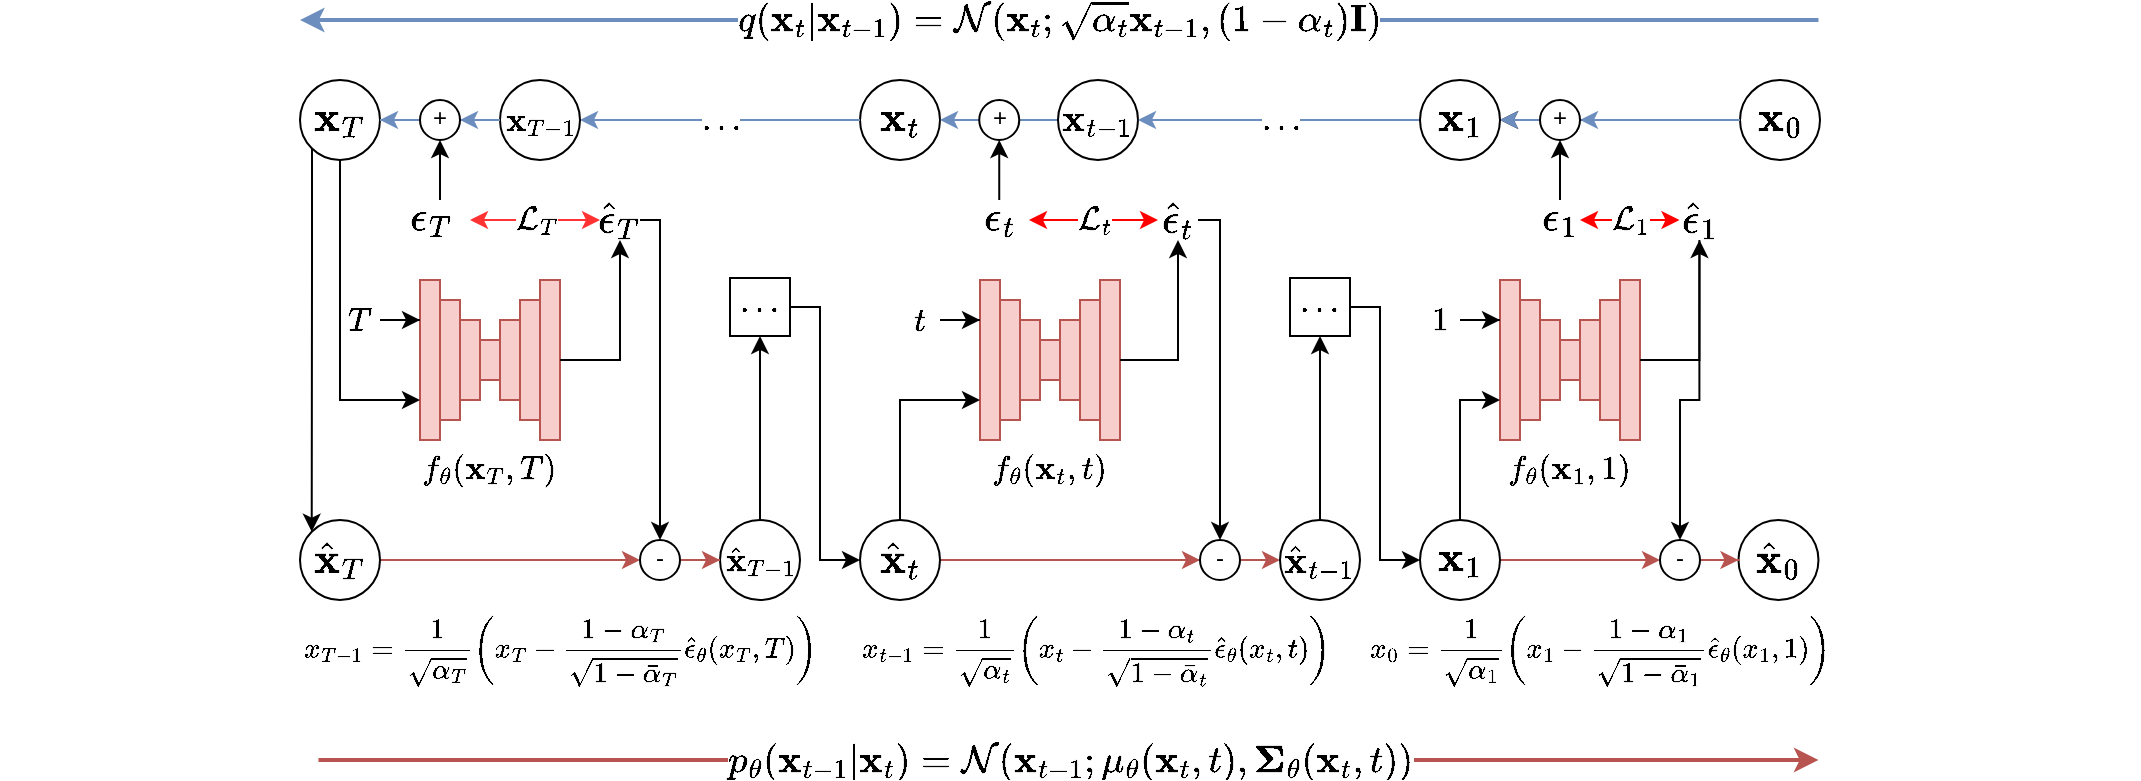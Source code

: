 <mxfile version="24.7.17">
  <diagram name="Page-1" id="1WE568LWMVHtuKM3JDja">
    <mxGraphModel dx="-642" dy="705" grid="1" gridSize="10" guides="1" tooltips="1" connect="1" arrows="1" fold="1" page="1" pageScale="1" pageWidth="827" pageHeight="1169" background="none" math="1" shadow="0">
      <root>
        <mxCell id="0" />
        <mxCell id="1" parent="0" />
        <mxCell id="pY1jZxHgJ3CI3KXNFTr0-70" value="" style="group" parent="1" vertex="1" connectable="0">
          <mxGeometry x="2020" y="180" width="70" height="80" as="geometry" />
        </mxCell>
        <mxCell id="pY1jZxHgJ3CI3KXNFTr0-71" value="" style="rounded=0;whiteSpace=wrap;html=1;fillColor=#f8cecc;strokeColor=#b85450;" parent="pY1jZxHgJ3CI3KXNFTr0-70" vertex="1">
          <mxGeometry width="10" height="80" as="geometry" />
        </mxCell>
        <mxCell id="pY1jZxHgJ3CI3KXNFTr0-72" value="" style="rounded=0;whiteSpace=wrap;html=1;fillColor=#f8cecc;strokeColor=#b85450;" parent="pY1jZxHgJ3CI3KXNFTr0-70" vertex="1">
          <mxGeometry x="10" y="10" width="10" height="60" as="geometry" />
        </mxCell>
        <mxCell id="pY1jZxHgJ3CI3KXNFTr0-73" value="" style="rounded=0;whiteSpace=wrap;html=1;fillColor=#f8cecc;strokeColor=#b85450;" parent="pY1jZxHgJ3CI3KXNFTr0-70" vertex="1">
          <mxGeometry x="20" y="20" width="10" height="40" as="geometry" />
        </mxCell>
        <mxCell id="pY1jZxHgJ3CI3KXNFTr0-74" value="" style="rounded=0;whiteSpace=wrap;html=1;fillColor=#f8cecc;strokeColor=#b85450;" parent="pY1jZxHgJ3CI3KXNFTr0-70" vertex="1">
          <mxGeometry x="30" y="30" width="10" height="20" as="geometry" />
        </mxCell>
        <mxCell id="pY1jZxHgJ3CI3KXNFTr0-75" value="" style="rounded=0;whiteSpace=wrap;html=1;fillColor=#f8cecc;strokeColor=#b85450;" parent="pY1jZxHgJ3CI3KXNFTr0-70" vertex="1">
          <mxGeometry x="40" y="20" width="10" height="40" as="geometry" />
        </mxCell>
        <mxCell id="pY1jZxHgJ3CI3KXNFTr0-76" value="" style="rounded=0;whiteSpace=wrap;html=1;fillColor=#f8cecc;strokeColor=#b85450;" parent="pY1jZxHgJ3CI3KXNFTr0-70" vertex="1">
          <mxGeometry x="50" y="10" width="10" height="60" as="geometry" />
        </mxCell>
        <mxCell id="pY1jZxHgJ3CI3KXNFTr0-77" value="" style="rounded=0;whiteSpace=wrap;html=1;fillColor=#f8cecc;strokeColor=#b85450;" parent="pY1jZxHgJ3CI3KXNFTr0-70" vertex="1">
          <mxGeometry x="60" width="10" height="80" as="geometry" />
        </mxCell>
        <mxCell id="pY1jZxHgJ3CI3KXNFTr0-83" value="" style="group" parent="1" vertex="1" connectable="0">
          <mxGeometry x="2280" y="180" width="70" height="80" as="geometry" />
        </mxCell>
        <mxCell id="pY1jZxHgJ3CI3KXNFTr0-84" value="" style="rounded=0;whiteSpace=wrap;html=1;fillColor=#f8cecc;strokeColor=#b85450;" parent="pY1jZxHgJ3CI3KXNFTr0-83" vertex="1">
          <mxGeometry width="10" height="80" as="geometry" />
        </mxCell>
        <mxCell id="pY1jZxHgJ3CI3KXNFTr0-85" value="" style="rounded=0;whiteSpace=wrap;html=1;fillColor=#f8cecc;strokeColor=#b85450;" parent="pY1jZxHgJ3CI3KXNFTr0-83" vertex="1">
          <mxGeometry x="10" y="10" width="10" height="60" as="geometry" />
        </mxCell>
        <mxCell id="pY1jZxHgJ3CI3KXNFTr0-86" value="" style="rounded=0;whiteSpace=wrap;html=1;fillColor=#f8cecc;strokeColor=#b85450;" parent="pY1jZxHgJ3CI3KXNFTr0-83" vertex="1">
          <mxGeometry x="20" y="20" width="10" height="40" as="geometry" />
        </mxCell>
        <mxCell id="pY1jZxHgJ3CI3KXNFTr0-87" value="" style="rounded=0;whiteSpace=wrap;html=1;fillColor=#f8cecc;strokeColor=#b85450;" parent="pY1jZxHgJ3CI3KXNFTr0-83" vertex="1">
          <mxGeometry x="30" y="30" width="10" height="20" as="geometry" />
        </mxCell>
        <mxCell id="pY1jZxHgJ3CI3KXNFTr0-88" value="" style="rounded=0;whiteSpace=wrap;html=1;fillColor=#f8cecc;strokeColor=#b85450;" parent="pY1jZxHgJ3CI3KXNFTr0-83" vertex="1">
          <mxGeometry x="40" y="20" width="10" height="40" as="geometry" />
        </mxCell>
        <mxCell id="pY1jZxHgJ3CI3KXNFTr0-89" value="" style="rounded=0;whiteSpace=wrap;html=1;fillColor=#f8cecc;strokeColor=#b85450;" parent="pY1jZxHgJ3CI3KXNFTr0-83" vertex="1">
          <mxGeometry x="50" y="10" width="10" height="60" as="geometry" />
        </mxCell>
        <mxCell id="pY1jZxHgJ3CI3KXNFTr0-90" value="" style="rounded=0;whiteSpace=wrap;html=1;fillColor=#f8cecc;strokeColor=#b85450;" parent="pY1jZxHgJ3CI3KXNFTr0-83" vertex="1">
          <mxGeometry x="60" width="10" height="80" as="geometry" />
        </mxCell>
        <mxCell id="pY1jZxHgJ3CI3KXNFTr0-92" value="&#xa;" style="group" parent="1" vertex="1" connectable="0">
          <mxGeometry x="1740" y="180" width="70" height="80" as="geometry" />
        </mxCell>
        <mxCell id="pY1jZxHgJ3CI3KXNFTr0-93" value="" style="rounded=0;whiteSpace=wrap;html=1;fillColor=#f8cecc;strokeColor=#b85450;" parent="pY1jZxHgJ3CI3KXNFTr0-92" vertex="1">
          <mxGeometry width="10" height="80" as="geometry" />
        </mxCell>
        <mxCell id="pY1jZxHgJ3CI3KXNFTr0-94" value="" style="rounded=0;whiteSpace=wrap;html=1;fillColor=#f8cecc;strokeColor=#b85450;" parent="pY1jZxHgJ3CI3KXNFTr0-92" vertex="1">
          <mxGeometry x="10" y="10" width="10" height="60" as="geometry" />
        </mxCell>
        <mxCell id="pY1jZxHgJ3CI3KXNFTr0-95" value="" style="rounded=0;whiteSpace=wrap;html=1;fillColor=#f8cecc;strokeColor=#b85450;" parent="pY1jZxHgJ3CI3KXNFTr0-92" vertex="1">
          <mxGeometry x="20" y="20" width="10" height="40" as="geometry" />
        </mxCell>
        <mxCell id="pY1jZxHgJ3CI3KXNFTr0-96" value="" style="rounded=0;whiteSpace=wrap;html=1;fillColor=#f8cecc;strokeColor=#b85450;" parent="pY1jZxHgJ3CI3KXNFTr0-92" vertex="1">
          <mxGeometry x="30" y="30" width="10" height="20" as="geometry" />
        </mxCell>
        <mxCell id="pY1jZxHgJ3CI3KXNFTr0-97" value="" style="rounded=0;whiteSpace=wrap;html=1;fillColor=#f8cecc;strokeColor=#b85450;" parent="pY1jZxHgJ3CI3KXNFTr0-92" vertex="1">
          <mxGeometry x="40" y="20" width="10" height="40" as="geometry" />
        </mxCell>
        <mxCell id="pY1jZxHgJ3CI3KXNFTr0-98" value="" style="rounded=0;whiteSpace=wrap;html=1;fillColor=#f8cecc;strokeColor=#b85450;" parent="pY1jZxHgJ3CI3KXNFTr0-92" vertex="1">
          <mxGeometry x="50" y="10" width="10" height="60" as="geometry" />
        </mxCell>
        <mxCell id="pY1jZxHgJ3CI3KXNFTr0-99" value="" style="rounded=0;whiteSpace=wrap;html=1;fillColor=#f8cecc;strokeColor=#b85450;" parent="pY1jZxHgJ3CI3KXNFTr0-92" vertex="1">
          <mxGeometry x="60" width="10" height="80" as="geometry" />
        </mxCell>
        <mxCell id="pY1jZxHgJ3CI3KXNFTr0-108" value="&lt;span style=&quot;font-size: 14px;&quot;&gt;$$\mathcal{L}_{T}$$&lt;/span&gt;" style="edgeStyle=orthogonalEdgeStyle;rounded=0;orthogonalLoop=1;jettySize=auto;html=1;startArrow=classic;startFill=1;strokeColor=#FF3333;entryX=1;entryY=0.5;entryDx=0;entryDy=0;" parent="1" source="pY1jZxHgJ3CI3KXNFTr0-109" target="tjQHPkJ3rP1CHwiMBpwy-89" edge="1">
          <mxGeometry relative="1" as="geometry">
            <mxPoint x="1820" y="150" as="targetPoint" />
            <Array as="points" />
          </mxGeometry>
        </mxCell>
        <mxCell id="tjQHPkJ3rP1CHwiMBpwy-108" style="edgeStyle=orthogonalEdgeStyle;rounded=0;orthogonalLoop=1;jettySize=auto;html=1;entryX=0.5;entryY=0;entryDx=0;entryDy=0;" parent="1" source="pY1jZxHgJ3CI3KXNFTr0-109" target="tjQHPkJ3rP1CHwiMBpwy-109" edge="1">
          <mxGeometry relative="1" as="geometry">
            <mxPoint x="1920" y="320" as="targetPoint" />
            <Array as="points">
              <mxPoint x="1860" y="150" />
              <mxPoint x="1860" y="310" />
            </Array>
          </mxGeometry>
        </mxCell>
        <mxCell id="pY1jZxHgJ3CI3KXNFTr0-109" value="$$\hat{\epsilon}_{T}$$" style="text;html=1;align=center;verticalAlign=middle;whiteSpace=wrap;rounded=0;fontSize=18;" parent="1" vertex="1">
          <mxGeometry x="1830" y="140" width="20" height="20" as="geometry" />
        </mxCell>
        <mxCell id="pY1jZxHgJ3CI3KXNFTr0-112" value="&lt;span style=&quot;font-size: 14px;&quot;&gt;$$\mathcal{L}_t$$&lt;/span&gt;" style="edgeStyle=orthogonalEdgeStyle;rounded=0;orthogonalLoop=1;jettySize=auto;html=1;strokeColor=#FF0000;startArrow=classic;startFill=1;entryX=1;entryY=0.5;entryDx=0;entryDy=0;" parent="1" source="pY1jZxHgJ3CI3KXNFTr0-113" target="tjQHPkJ3rP1CHwiMBpwy-99" edge="1">
          <mxGeometry relative="1" as="geometry">
            <mxPoint x="2049.75" y="150" as="targetPoint" />
            <Array as="points" />
          </mxGeometry>
        </mxCell>
        <mxCell id="tjQHPkJ3rP1CHwiMBpwy-121" style="edgeStyle=orthogonalEdgeStyle;rounded=0;orthogonalLoop=1;jettySize=auto;html=1;entryX=0.5;entryY=0;entryDx=0;entryDy=0;" parent="1" source="pY1jZxHgJ3CI3KXNFTr0-113" target="tjQHPkJ3rP1CHwiMBpwy-119" edge="1">
          <mxGeometry relative="1" as="geometry">
            <Array as="points">
              <mxPoint x="2140" y="150" />
            </Array>
          </mxGeometry>
        </mxCell>
        <mxCell id="pY1jZxHgJ3CI3KXNFTr0-113" value="$$\hat{\epsilon}_{t}$$" style="text;html=1;align=center;verticalAlign=middle;whiteSpace=wrap;rounded=0;fontSize=18;" parent="1" vertex="1">
          <mxGeometry x="2109" y="140" width="20" height="20" as="geometry" />
        </mxCell>
        <mxCell id="tjQHPkJ3rP1CHwiMBpwy-126" value="&lt;span style=&quot;font-size: 14px;&quot;&gt;$$\mathcal{L}_{1}$$&lt;/span&gt;" style="edgeStyle=orthogonalEdgeStyle;rounded=0;orthogonalLoop=1;jettySize=auto;html=1;entryX=1;entryY=0.5;entryDx=0;entryDy=0;strokeColor=#FF0000;startArrow=classic;startFill=1;" parent="1" source="pY1jZxHgJ3CI3KXNFTr0-115" target="tjQHPkJ3rP1CHwiMBpwy-87" edge="1">
          <mxGeometry relative="1" as="geometry">
            <mxPoint x="2300" y="150" as="targetPoint" />
          </mxGeometry>
        </mxCell>
        <mxCell id="gGAgZqjvhxtVbVruu96U-13" style="edgeStyle=orthogonalEdgeStyle;rounded=0;orthogonalLoop=1;jettySize=auto;html=1;entryX=0.5;entryY=0;entryDx=0;entryDy=0;" parent="1" source="pY1jZxHgJ3CI3KXNFTr0-115" target="gGAgZqjvhxtVbVruu96U-14" edge="1">
          <mxGeometry relative="1" as="geometry">
            <mxPoint x="2379.74" y="320" as="targetPoint" />
            <Array as="points">
              <mxPoint x="2380" y="240" />
              <mxPoint x="2370" y="240" />
            </Array>
          </mxGeometry>
        </mxCell>
        <mxCell id="pY1jZxHgJ3CI3KXNFTr0-115" value="$$\hat{\epsilon}_{1}$$" style="text;html=1;align=center;verticalAlign=middle;whiteSpace=wrap;rounded=0;fontSize=18;" parent="1" vertex="1">
          <mxGeometry x="2369.74" y="140" width="20" height="20" as="geometry" />
        </mxCell>
        <mxCell id="pY1jZxHgJ3CI3KXNFTr0-118" value="&lt;font style=&quot;font-size: 16px;&quot;&gt;$$q(\mathbf{x}_t \vert \mathbf{x}_{t-1}) = \mathcal{N}(\mathbf{x}_t; \sqrt{\alpha_t} \mathbf{x}_{t-1}, (1 - \alpha_t) \mathbf{I})$$&lt;/font&gt;" style="endArrow=none;html=1;rounded=0;strokeWidth=2;spacingTop=2;spacingLeft=2;spacingBottom=2;spacingRight=2;labelBackgroundColor=default;labelBorderColor=none;startArrow=classic;startFill=1;endFill=0;fillColor=#dae8fc;strokeColor=#6c8ebf;" parent="1" edge="1">
          <mxGeometry x="-0.001" width="50" height="50" relative="1" as="geometry">
            <mxPoint x="1680" y="50" as="sourcePoint" />
            <mxPoint x="2439.24" y="50" as="targetPoint" />
            <mxPoint as="offset" />
          </mxGeometry>
        </mxCell>
        <mxCell id="pY1jZxHgJ3CI3KXNFTr0-119" value="&lt;font style=&quot;font-size: 16px;&quot;&gt;$$p_\theta(\mathbf{x}_{t-1} \vert \mathbf{x}_t) = \mathcal{N}(\mathbf{x}_{t-1}; \mu_\theta(\mathbf{x}_t, t), \boldsymbol{\Sigma}_\theta(\mathbf{x}_t, t))$$&lt;/font&gt;" style="endArrow=classic;html=1;rounded=0;strokeWidth=2;spacingTop=0;spacingLeft=2;spacingBottom=0;spacingRight=2;startArrow=none;startFill=0;endFill=1;labelBackgroundColor=default;labelBorderColor=none;fillColor=#f8cecc;strokeColor=#b85450;" parent="1" edge="1">
          <mxGeometry x="0.002" width="50" height="50" relative="1" as="geometry">
            <mxPoint x="1689.24" y="420" as="sourcePoint" />
            <mxPoint x="2439.24" y="420" as="targetPoint" />
            <mxPoint as="offset" />
          </mxGeometry>
        </mxCell>
        <mxCell id="pY1jZxHgJ3CI3KXNFTr0-150" value="$$\hat{\mathbf{x}}_{0}$$" style="ellipse;whiteSpace=wrap;html=1;aspect=fixed;fontSize=18;fillColor=default;" parent="1" vertex="1">
          <mxGeometry x="2399.24" y="300" width="40" height="40" as="geometry" />
        </mxCell>
        <mxCell id="pY1jZxHgJ3CI3KXNFTr0-276" value="$$f_{\theta}(\mathbf{x}_T, T)$$" style="text;html=1;align=center;verticalAlign=middle;whiteSpace=wrap;rounded=0;fontSize=14;" parent="1" vertex="1">
          <mxGeometry x="1740" y="260" width="70" height="30" as="geometry" />
        </mxCell>
        <mxCell id="pY1jZxHgJ3CI3KXNFTr0-277" value="$$f_{\theta}(\mathbf{x}_{t}, t)$$" style="text;html=1;align=center;verticalAlign=middle;whiteSpace=wrap;rounded=0;fontSize=14;" parent="1" vertex="1">
          <mxGeometry x="2020" y="260" width="70" height="30" as="geometry" />
        </mxCell>
        <mxCell id="pY1jZxHgJ3CI3KXNFTr0-278" value="$$f_{\theta} (\mathbf{x}_{1}, 1)$$" style="text;html=1;align=center;verticalAlign=middle;whiteSpace=wrap;rounded=0;fontSize=14;" parent="1" vertex="1">
          <mxGeometry x="2285" y="260" width="60" height="30" as="geometry" />
        </mxCell>
        <mxCell id="pY1jZxHgJ3CI3KXNFTr0-280" style="edgeStyle=orthogonalEdgeStyle;rounded=0;orthogonalLoop=1;jettySize=auto;html=1;entryX=0;entryY=0.25;entryDx=0;entryDy=0;" parent="1" source="pY1jZxHgJ3CI3KXNFTr0-279" target="pY1jZxHgJ3CI3KXNFTr0-93" edge="1">
          <mxGeometry relative="1" as="geometry" />
        </mxCell>
        <mxCell id="pY1jZxHgJ3CI3KXNFTr0-279" value="$$T$$" style="text;html=1;align=center;verticalAlign=middle;whiteSpace=wrap;rounded=0;fontSize=14;" parent="1" vertex="1">
          <mxGeometry x="1700" y="185" width="20" height="30" as="geometry" />
        </mxCell>
        <mxCell id="pY1jZxHgJ3CI3KXNFTr0-299" style="edgeStyle=orthogonalEdgeStyle;rounded=0;orthogonalLoop=1;jettySize=auto;html=1;entryX=0;entryY=0.25;entryDx=0;entryDy=0;" parent="1" source="pY1jZxHgJ3CI3KXNFTr0-281" target="pY1jZxHgJ3CI3KXNFTr0-71" edge="1">
          <mxGeometry relative="1" as="geometry" />
        </mxCell>
        <mxCell id="pY1jZxHgJ3CI3KXNFTr0-281" value="$$t$$" style="text;html=1;align=center;verticalAlign=middle;whiteSpace=wrap;rounded=0;fontSize=14;" parent="1" vertex="1">
          <mxGeometry x="1980" y="185" width="20" height="30" as="geometry" />
        </mxCell>
        <mxCell id="pY1jZxHgJ3CI3KXNFTr0-310" style="edgeStyle=orthogonalEdgeStyle;rounded=0;orthogonalLoop=1;jettySize=auto;html=1;entryX=0;entryY=0.25;entryDx=0;entryDy=0;" parent="1" source="pY1jZxHgJ3CI3KXNFTr0-284" target="pY1jZxHgJ3CI3KXNFTr0-84" edge="1">
          <mxGeometry relative="1" as="geometry" />
        </mxCell>
        <mxCell id="pY1jZxHgJ3CI3KXNFTr0-284" value="$$1$$" style="text;html=1;align=center;verticalAlign=middle;whiteSpace=wrap;rounded=0;fontSize=14;" parent="1" vertex="1">
          <mxGeometry x="2240" y="185" width="20" height="30" as="geometry" />
        </mxCell>
        <mxCell id="pY1jZxHgJ3CI3KXNFTr0-289" style="edgeStyle=orthogonalEdgeStyle;rounded=0;orthogonalLoop=1;jettySize=auto;html=1;entryX=0.5;entryY=1;entryDx=0;entryDy=0;" parent="1" source="pY1jZxHgJ3CI3KXNFTr0-77" target="pY1jZxHgJ3CI3KXNFTr0-113" edge="1">
          <mxGeometry relative="1" as="geometry" />
        </mxCell>
        <mxCell id="tjQHPkJ3rP1CHwiMBpwy-102" style="edgeStyle=orthogonalEdgeStyle;rounded=0;orthogonalLoop=1;jettySize=auto;html=1;entryX=0;entryY=0.75;entryDx=0;entryDy=0;" parent="1" source="tjQHPkJ3rP1CHwiMBpwy-76" target="pY1jZxHgJ3CI3KXNFTr0-93" edge="1">
          <mxGeometry relative="1" as="geometry">
            <Array as="points">
              <mxPoint x="1700" y="240" />
            </Array>
          </mxGeometry>
        </mxCell>
        <mxCell id="tjQHPkJ3rP1CHwiMBpwy-76" value="$$\mathbf{x}_{T}$$" style="ellipse;whiteSpace=wrap;html=1;aspect=fixed;fontSize=18;fillColor=default;" parent="1" vertex="1">
          <mxGeometry x="1680" y="80" width="40" height="40" as="geometry" />
        </mxCell>
        <mxCell id="tjQHPkJ3rP1CHwiMBpwy-83" value="" style="edgeStyle=orthogonalEdgeStyle;rounded=0;orthogonalLoop=1;jettySize=auto;html=1;entryX=1;entryY=0.5;entryDx=0;entryDy=0;fillColor=#dae8fc;strokeColor=#6c8ebf;" parent="1" source="tjQHPkJ3rP1CHwiMBpwy-92" target="tjQHPkJ3rP1CHwiMBpwy-76" edge="1">
          <mxGeometry relative="1" as="geometry" />
        </mxCell>
        <mxCell id="tjQHPkJ3rP1CHwiMBpwy-112" style="edgeStyle=orthogonalEdgeStyle;rounded=0;orthogonalLoop=1;jettySize=auto;html=1;entryX=0;entryY=0.75;entryDx=0;entryDy=0;exitX=0.5;exitY=0;exitDx=0;exitDy=0;" parent="1" source="gGAgZqjvhxtVbVruu96U-7" target="pY1jZxHgJ3CI3KXNFTr0-71" edge="1">
          <mxGeometry relative="1" as="geometry">
            <Array as="points">
              <mxPoint x="1980" y="240" />
            </Array>
          </mxGeometry>
        </mxCell>
        <mxCell id="tjQHPkJ3rP1CHwiMBpwy-118" style="edgeStyle=orthogonalEdgeStyle;rounded=0;orthogonalLoop=1;jettySize=auto;html=1;entryX=0;entryY=0.5;entryDx=0;entryDy=0;fillColor=#f8cecc;strokeColor=#b85450;" parent="1" source="tjQHPkJ3rP1CHwiMBpwy-119" target="tjQHPkJ3rP1CHwiMBpwy-117" edge="1">
          <mxGeometry relative="1" as="geometry">
            <Array as="points">
              <mxPoint x="2000" y="320" />
            </Array>
          </mxGeometry>
        </mxCell>
        <mxCell id="tjQHPkJ3rP1CHwiMBpwy-77" value="$$\mathbf{x}_{t}$$" style="ellipse;whiteSpace=wrap;html=1;aspect=fixed;fontSize=18;fillColor=default;" parent="1" vertex="1">
          <mxGeometry x="1960" y="80" width="40" height="40" as="geometry" />
        </mxCell>
        <mxCell id="tjQHPkJ3rP1CHwiMBpwy-82" style="edgeStyle=orthogonalEdgeStyle;rounded=0;orthogonalLoop=1;jettySize=auto;html=1;entryX=1;entryY=0.5;entryDx=0;entryDy=0;fillColor=#dae8fc;strokeColor=#6c8ebf;" parent="1" source="tjQHPkJ3rP1CHwiMBpwy-78" target="tjQHPkJ3rP1CHwiMBpwy-77" edge="1">
          <mxGeometry relative="1" as="geometry" />
        </mxCell>
        <mxCell id="tjQHPkJ3rP1CHwiMBpwy-78" value="$$\mathbf{x}_{t-1}$$" style="ellipse;whiteSpace=wrap;html=1;aspect=fixed;fontSize=16;fillColor=default;" parent="1" vertex="1">
          <mxGeometry x="2059" y="80" width="40" height="40" as="geometry" />
        </mxCell>
        <mxCell id="tjQHPkJ3rP1CHwiMBpwy-81" value="&lt;span style=&quot;text-wrap: wrap; background-color: rgb(251, 251, 251);&quot;&gt;&lt;font style=&quot;font-size: 14px;&quot;&gt;$$...$$&lt;/font&gt;&lt;/span&gt;" style="edgeStyle=orthogonalEdgeStyle;rounded=0;orthogonalLoop=1;jettySize=auto;html=1;entryX=1;entryY=0.5;entryDx=0;entryDy=0;fillColor=#dae8fc;strokeColor=#6c8ebf;" parent="1" source="tjQHPkJ3rP1CHwiMBpwy-84" target="tjQHPkJ3rP1CHwiMBpwy-78" edge="1">
          <mxGeometry relative="1" as="geometry" />
        </mxCell>
        <mxCell id="tjQHPkJ3rP1CHwiMBpwy-124" value="" style="edgeStyle=orthogonalEdgeStyle;rounded=0;orthogonalLoop=1;jettySize=auto;html=1;" parent="1" source="tjQHPkJ3rP1CHwiMBpwy-79" target="tjQHPkJ3rP1CHwiMBpwy-84" edge="1">
          <mxGeometry relative="1" as="geometry" />
        </mxCell>
        <mxCell id="tjQHPkJ3rP1CHwiMBpwy-79" value="$$\mathbf{x}_{0}$$" style="ellipse;whiteSpace=wrap;html=1;aspect=fixed;fontSize=18;fillColor=default;" parent="1" vertex="1">
          <mxGeometry x="2400" y="80" width="40" height="40" as="geometry" />
        </mxCell>
        <mxCell id="tjQHPkJ3rP1CHwiMBpwy-85" value="" style="edgeStyle=orthogonalEdgeStyle;rounded=0;orthogonalLoop=1;jettySize=auto;html=1;entryX=1;entryY=0.5;entryDx=0;entryDy=0;fillColor=#dae8fc;strokeColor=#6c8ebf;" parent="1" source="tjQHPkJ3rP1CHwiMBpwy-86" target="tjQHPkJ3rP1CHwiMBpwy-84" edge="1">
          <mxGeometry relative="1" as="geometry">
            <mxPoint x="2340" y="100" as="sourcePoint" />
            <mxPoint x="2139" y="100" as="targetPoint" />
          </mxGeometry>
        </mxCell>
        <mxCell id="tjQHPkJ3rP1CHwiMBpwy-128" style="edgeStyle=orthogonalEdgeStyle;rounded=0;orthogonalLoop=1;jettySize=auto;html=1;entryX=0;entryY=0.5;entryDx=0;entryDy=0;fillColor=#f8cecc;strokeColor=#b85450;" parent="1" source="gGAgZqjvhxtVbVruu96U-11" target="gGAgZqjvhxtVbVruu96U-14" edge="1">
          <mxGeometry relative="1" as="geometry">
            <Array as="points" />
          </mxGeometry>
        </mxCell>
        <mxCell id="tjQHPkJ3rP1CHwiMBpwy-129" style="edgeStyle=orthogonalEdgeStyle;rounded=0;orthogonalLoop=1;jettySize=auto;html=1;entryX=0;entryY=0.75;entryDx=0;entryDy=0;exitX=0.5;exitY=0;exitDx=0;exitDy=0;" parent="1" source="gGAgZqjvhxtVbVruu96U-11" target="pY1jZxHgJ3CI3KXNFTr0-84" edge="1">
          <mxGeometry relative="1" as="geometry">
            <Array as="points">
              <mxPoint x="2260" y="240" />
            </Array>
          </mxGeometry>
        </mxCell>
        <mxCell id="tjQHPkJ3rP1CHwiMBpwy-84" value="$$\mathbf{x}_{1}$$" style="ellipse;whiteSpace=wrap;html=1;aspect=fixed;fontSize=18;fillColor=default;" parent="1" vertex="1">
          <mxGeometry x="2240" y="80" width="40" height="40" as="geometry" />
        </mxCell>
        <mxCell id="tjQHPkJ3rP1CHwiMBpwy-88" style="edgeStyle=orthogonalEdgeStyle;rounded=0;orthogonalLoop=1;jettySize=auto;html=1;entryX=0.5;entryY=1;entryDx=0;entryDy=0;" parent="1" source="tjQHPkJ3rP1CHwiMBpwy-87" target="tjQHPkJ3rP1CHwiMBpwy-86" edge="1">
          <mxGeometry relative="1" as="geometry" />
        </mxCell>
        <mxCell id="tjQHPkJ3rP1CHwiMBpwy-87" value="$$\epsilon_{1}$$" style="text;html=1;align=center;verticalAlign=middle;whiteSpace=wrap;rounded=0;fontSize=18;rotation=0;spacingTop=0;spacingRight=0;" parent="1" vertex="1">
          <mxGeometry x="2300" y="140" width="20" height="20" as="geometry" />
        </mxCell>
        <mxCell id="tjQHPkJ3rP1CHwiMBpwy-96" style="edgeStyle=orthogonalEdgeStyle;rounded=0;orthogonalLoop=1;jettySize=auto;html=1;entryX=0.5;entryY=1;entryDx=0;entryDy=0;" parent="1" source="tjQHPkJ3rP1CHwiMBpwy-89" target="tjQHPkJ3rP1CHwiMBpwy-92" edge="1">
          <mxGeometry relative="1" as="geometry" />
        </mxCell>
        <mxCell id="tjQHPkJ3rP1CHwiMBpwy-89" value="$$\epsilon_{T}$$" style="text;html=1;align=center;verticalAlign=middle;whiteSpace=wrap;rounded=0;fontSize=18;rotation=0;spacingTop=0;spacingRight=8;" parent="1" vertex="1">
          <mxGeometry x="1735" y="140" width="30" height="20" as="geometry" />
        </mxCell>
        <mxCell id="tjQHPkJ3rP1CHwiMBpwy-91" value="&lt;span style=&quot;text-wrap: wrap; background-color: rgb(251, 251, 251);&quot;&gt;&lt;font style=&quot;font-size: 14px;&quot;&gt;$$...$$&lt;/font&gt;&lt;/span&gt;" style="edgeStyle=orthogonalEdgeStyle;rounded=0;orthogonalLoop=1;jettySize=auto;html=1;entryX=1;entryY=0.5;entryDx=0;entryDy=0;fillColor=#dae8fc;strokeColor=#6c8ebf;" parent="1" source="tjQHPkJ3rP1CHwiMBpwy-77" target="tjQHPkJ3rP1CHwiMBpwy-90" edge="1">
          <mxGeometry relative="1" as="geometry">
            <mxPoint x="1920" y="100" as="sourcePoint" />
            <mxPoint x="1720" y="100" as="targetPoint" />
          </mxGeometry>
        </mxCell>
        <mxCell id="tjQHPkJ3rP1CHwiMBpwy-90" value="$$\mathbf{x}_{T-1}$$" style="ellipse;whiteSpace=wrap;html=1;aspect=fixed;fontSize=14;fillColor=default;" parent="1" vertex="1">
          <mxGeometry x="1780" y="80" width="40" height="40" as="geometry" />
        </mxCell>
        <mxCell id="tjQHPkJ3rP1CHwiMBpwy-93" value="" style="edgeStyle=orthogonalEdgeStyle;rounded=0;orthogonalLoop=1;jettySize=auto;html=1;entryX=1;entryY=0.5;entryDx=0;entryDy=0;fillColor=#dae8fc;strokeColor=#6c8ebf;" parent="1" source="tjQHPkJ3rP1CHwiMBpwy-90" target="tjQHPkJ3rP1CHwiMBpwy-92" edge="1">
          <mxGeometry relative="1" as="geometry">
            <mxPoint x="1780" y="100" as="sourcePoint" />
            <mxPoint x="1720" y="100" as="targetPoint" />
          </mxGeometry>
        </mxCell>
        <mxCell id="tjQHPkJ3rP1CHwiMBpwy-92" value="+" style="ellipse;whiteSpace=wrap;html=1;spacingTop=-2;" parent="1" vertex="1">
          <mxGeometry x="1740" y="90" width="20" height="20" as="geometry" />
        </mxCell>
        <mxCell id="tjQHPkJ3rP1CHwiMBpwy-97" value="+" style="ellipse;whiteSpace=wrap;html=1;spacingTop=-2;" parent="1" vertex="1">
          <mxGeometry x="2019.62" y="90" width="20" height="20" as="geometry" />
        </mxCell>
        <mxCell id="tjQHPkJ3rP1CHwiMBpwy-98" style="edgeStyle=orthogonalEdgeStyle;rounded=0;orthogonalLoop=1;jettySize=auto;html=1;entryX=0.5;entryY=1;entryDx=0;entryDy=0;" parent="1" target="tjQHPkJ3rP1CHwiMBpwy-97" edge="1">
          <mxGeometry relative="1" as="geometry">
            <mxPoint x="2029.62" y="140" as="sourcePoint" />
          </mxGeometry>
        </mxCell>
        <mxCell id="tjQHPkJ3rP1CHwiMBpwy-99" value="$$\epsilon_{t}$$" style="text;html=1;align=center;verticalAlign=middle;whiteSpace=wrap;rounded=0;fontSize=18;rotation=0;spacingTop=0;spacingRight=0;" parent="1" vertex="1">
          <mxGeometry x="2014.75" y="140" width="29.75" height="20" as="geometry" />
        </mxCell>
        <mxCell id="tjQHPkJ3rP1CHwiMBpwy-101" style="edgeStyle=orthogonalEdgeStyle;rounded=0;orthogonalLoop=1;jettySize=auto;html=1;entryX=0.5;entryY=1;entryDx=0;entryDy=0;" parent="1" source="pY1jZxHgJ3CI3KXNFTr0-99" target="pY1jZxHgJ3CI3KXNFTr0-109" edge="1">
          <mxGeometry relative="1" as="geometry" />
        </mxCell>
        <mxCell id="gGAgZqjvhxtVbVruu96U-3" style="edgeStyle=orthogonalEdgeStyle;rounded=0;orthogonalLoop=1;jettySize=auto;html=1;entryX=0.5;entryY=1;entryDx=0;entryDy=0;" parent="1" source="tjQHPkJ3rP1CHwiMBpwy-106" target="gGAgZqjvhxtVbVruu96U-2" edge="1">
          <mxGeometry relative="1" as="geometry" />
        </mxCell>
        <mxCell id="tjQHPkJ3rP1CHwiMBpwy-106" value="$$\hat{\mathbf{x}}_{T-1}$$" style="ellipse;whiteSpace=wrap;html=1;aspect=fixed;fontSize=14;fillColor=default;" parent="1" vertex="1">
          <mxGeometry x="1890" y="300" width="40" height="40" as="geometry" />
        </mxCell>
        <mxCell id="tjQHPkJ3rP1CHwiMBpwy-110" value="" style="edgeStyle=orthogonalEdgeStyle;rounded=0;orthogonalLoop=1;jettySize=auto;html=1;entryX=0;entryY=0.5;entryDx=0;entryDy=0;fillColor=#f8cecc;strokeColor=#b85450;" parent="1" source="gGAgZqjvhxtVbVruu96U-4" target="tjQHPkJ3rP1CHwiMBpwy-109" edge="1">
          <mxGeometry relative="1" as="geometry">
            <mxPoint x="1700" y="120" as="sourcePoint" />
            <mxPoint x="1950" y="320" as="targetPoint" />
            <Array as="points">
              <mxPoint x="1690" y="320" />
            </Array>
          </mxGeometry>
        </mxCell>
        <mxCell id="tjQHPkJ3rP1CHwiMBpwy-111" style="edgeStyle=orthogonalEdgeStyle;rounded=0;orthogonalLoop=1;jettySize=auto;html=1;entryX=0;entryY=0.5;entryDx=0;entryDy=0;fillColor=#f8cecc;strokeColor=#b85450;" parent="1" source="tjQHPkJ3rP1CHwiMBpwy-109" target="tjQHPkJ3rP1CHwiMBpwy-106" edge="1">
          <mxGeometry relative="1" as="geometry" />
        </mxCell>
        <mxCell id="tjQHPkJ3rP1CHwiMBpwy-109" value="-" style="ellipse;whiteSpace=wrap;html=1;spacingTop=-2;" parent="1" vertex="1">
          <mxGeometry x="1850" y="310" width="20" height="20" as="geometry" />
        </mxCell>
        <mxCell id="gGAgZqjvhxtVbVruu96U-10" style="edgeStyle=orthogonalEdgeStyle;rounded=0;orthogonalLoop=1;jettySize=auto;html=1;entryX=0.5;entryY=1;entryDx=0;entryDy=0;" parent="1" source="tjQHPkJ3rP1CHwiMBpwy-117" target="gGAgZqjvhxtVbVruu96U-6" edge="1">
          <mxGeometry relative="1" as="geometry" />
        </mxCell>
        <mxCell id="tjQHPkJ3rP1CHwiMBpwy-117" value="$$\hat{\mathbf{x}}_{t-1}$$" style="ellipse;whiteSpace=wrap;html=1;aspect=fixed;fontSize=16;fillColor=default;" parent="1" vertex="1">
          <mxGeometry x="2170" y="300" width="40" height="40" as="geometry" />
        </mxCell>
        <mxCell id="tjQHPkJ3rP1CHwiMBpwy-120" value="" style="edgeStyle=orthogonalEdgeStyle;rounded=0;orthogonalLoop=1;jettySize=auto;html=1;entryX=0;entryY=0.5;entryDx=0;entryDy=0;fillColor=#f8cecc;strokeColor=#b85450;" parent="1" source="gGAgZqjvhxtVbVruu96U-7" target="tjQHPkJ3rP1CHwiMBpwy-119" edge="1">
          <mxGeometry relative="1" as="geometry">
            <mxPoint x="1979.75" y="120" as="sourcePoint" />
            <mxPoint x="2169.75" y="320" as="targetPoint" />
            <Array as="points">
              <mxPoint x="1970" y="320" />
            </Array>
          </mxGeometry>
        </mxCell>
        <mxCell id="tjQHPkJ3rP1CHwiMBpwy-119" value="-" style="ellipse;whiteSpace=wrap;html=1;spacingTop=-2;" parent="1" vertex="1">
          <mxGeometry x="2130" y="310" width="20" height="20" as="geometry" />
        </mxCell>
        <mxCell id="tjQHPkJ3rP1CHwiMBpwy-125" value="" style="edgeStyle=orthogonalEdgeStyle;rounded=0;orthogonalLoop=1;jettySize=auto;html=1;entryX=1;entryY=0.5;entryDx=0;entryDy=0;fillColor=#dae8fc;strokeColor=#6c8ebf;" parent="1" source="tjQHPkJ3rP1CHwiMBpwy-79" target="tjQHPkJ3rP1CHwiMBpwy-86" edge="1">
          <mxGeometry relative="1" as="geometry">
            <mxPoint x="2340" y="100" as="sourcePoint" />
            <mxPoint x="2280" y="100" as="targetPoint" />
          </mxGeometry>
        </mxCell>
        <mxCell id="tjQHPkJ3rP1CHwiMBpwy-86" value="+" style="ellipse;whiteSpace=wrap;html=1;spacingTop=-2;" parent="1" vertex="1">
          <mxGeometry x="2300" y="90" width="20" height="20" as="geometry" />
        </mxCell>
        <mxCell id="tjQHPkJ3rP1CHwiMBpwy-132" value="$$x_{T-1} = \frac{1}{\sqrt{\alpha_T}} \left( x_T - \frac{1 - \alpha_T}{\sqrt{1 - \bar{\alpha}_T}} \hat{\epsilon}_\theta(x_T, T) \right)$$" style="text;html=1;align=center;verticalAlign=middle;whiteSpace=wrap;rounded=0;" parent="1" vertex="1">
          <mxGeometry x="1680" y="350" width="260" height="30" as="geometry" />
        </mxCell>
        <mxCell id="tjQHPkJ3rP1CHwiMBpwy-133" value="$$x_{t-1} = \frac{1}{\sqrt{\alpha_t}} \left( x_t - \frac{1 - \alpha_t}{\sqrt{1 - \bar{\alpha}_t}} \hat{\epsilon}_\theta(x_t, t) \right)$$" style="text;html=1;align=center;verticalAlign=middle;whiteSpace=wrap;rounded=0;" parent="1" vertex="1">
          <mxGeometry x="1960" y="350" width="236" height="30" as="geometry" />
        </mxCell>
        <mxCell id="tjQHPkJ3rP1CHwiMBpwy-134" value="$$x_{0} = \frac{1}{\sqrt{\alpha_1}} \left( x_1 - \frac{1 - \alpha_1}{\sqrt{1 - \bar{\alpha}_1}} \hat{\epsilon}_\theta(x_1, 1) \right)$$" style="text;html=1;align=center;verticalAlign=middle;whiteSpace=wrap;rounded=0;" parent="1" vertex="1">
          <mxGeometry x="2220" y="350" width="220" height="30" as="geometry" />
        </mxCell>
        <mxCell id="gGAgZqjvhxtVbVruu96U-9" style="edgeStyle=orthogonalEdgeStyle;rounded=0;orthogonalLoop=1;jettySize=auto;html=1;entryX=0;entryY=0.5;entryDx=0;entryDy=0;" parent="1" source="gGAgZqjvhxtVbVruu96U-2" target="gGAgZqjvhxtVbVruu96U-7" edge="1">
          <mxGeometry relative="1" as="geometry">
            <Array as="points">
              <mxPoint x="1940" y="194" />
              <mxPoint x="1940" y="320" />
            </Array>
          </mxGeometry>
        </mxCell>
        <mxCell id="gGAgZqjvhxtVbVruu96U-2" value="&lt;span style=&quot;font-size: 14px;&quot;&gt;$$...$$&lt;/span&gt;" style="rounded=0;whiteSpace=wrap;html=1;spacingTop=-6;" parent="1" vertex="1">
          <mxGeometry x="1895" y="179" width="30" height="29" as="geometry" />
        </mxCell>
        <mxCell id="gGAgZqjvhxtVbVruu96U-5" value="" style="edgeStyle=orthogonalEdgeStyle;rounded=0;orthogonalLoop=1;jettySize=auto;html=1;entryX=0;entryY=0;entryDx=0;entryDy=0;" parent="1" source="tjQHPkJ3rP1CHwiMBpwy-76" target="gGAgZqjvhxtVbVruu96U-4" edge="1">
          <mxGeometry relative="1" as="geometry">
            <mxPoint x="1690" y="117" as="sourcePoint" />
            <mxPoint x="1850" y="320" as="targetPoint" />
            <Array as="points">
              <mxPoint x="1686" y="170" />
              <mxPoint x="1686" y="170" />
            </Array>
          </mxGeometry>
        </mxCell>
        <mxCell id="gGAgZqjvhxtVbVruu96U-4" value="$$\hat{\mathbf{x}}_{T}$$" style="ellipse;whiteSpace=wrap;html=1;aspect=fixed;fontSize=18;fillColor=default;" parent="1" vertex="1">
          <mxGeometry x="1680" y="300" width="40" height="40" as="geometry" />
        </mxCell>
        <mxCell id="gGAgZqjvhxtVbVruu96U-6" value="&lt;span style=&quot;font-size: 14px;&quot;&gt;$$...$$&lt;/span&gt;" style="rounded=0;whiteSpace=wrap;html=1;spacingTop=-6;" parent="1" vertex="1">
          <mxGeometry x="2175" y="179" width="30" height="29" as="geometry" />
        </mxCell>
        <mxCell id="gGAgZqjvhxtVbVruu96U-7" value="$$\hat{\mathbf{x}}_{t}$$" style="ellipse;whiteSpace=wrap;html=1;aspect=fixed;fontSize=18;fillColor=default;" parent="1" vertex="1">
          <mxGeometry x="1960" y="300" width="40" height="40" as="geometry" />
        </mxCell>
        <mxCell id="gGAgZqjvhxtVbVruu96U-12" value="" style="edgeStyle=orthogonalEdgeStyle;rounded=0;orthogonalLoop=1;jettySize=auto;html=1;entryX=0;entryY=0.5;entryDx=0;entryDy=0;exitX=1;exitY=0.5;exitDx=0;exitDy=0;" parent="1" source="gGAgZqjvhxtVbVruu96U-6" target="gGAgZqjvhxtVbVruu96U-11" edge="1">
          <mxGeometry relative="1" as="geometry">
            <Array as="points">
              <mxPoint x="2220" y="194" />
              <mxPoint x="2220" y="320" />
            </Array>
            <mxPoint x="2250" y="117" as="sourcePoint" />
            <mxPoint x="2399" y="320" as="targetPoint" />
          </mxGeometry>
        </mxCell>
        <mxCell id="gGAgZqjvhxtVbVruu96U-11" value="$$\mathbf{x}_{1}$$" style="ellipse;whiteSpace=wrap;html=1;aspect=fixed;fontSize=18;fillColor=default;" parent="1" vertex="1">
          <mxGeometry x="2240" y="300" width="40" height="40" as="geometry" />
        </mxCell>
        <mxCell id="gGAgZqjvhxtVbVruu96U-16" style="edgeStyle=orthogonalEdgeStyle;rounded=0;orthogonalLoop=1;jettySize=auto;html=1;entryX=0;entryY=0.5;entryDx=0;entryDy=0;fillColor=#f8cecc;strokeColor=#b85450;" parent="1" source="gGAgZqjvhxtVbVruu96U-14" target="pY1jZxHgJ3CI3KXNFTr0-150" edge="1">
          <mxGeometry relative="1" as="geometry" />
        </mxCell>
        <mxCell id="gGAgZqjvhxtVbVruu96U-14" value="-" style="ellipse;whiteSpace=wrap;html=1;spacingTop=-2;" parent="1" vertex="1">
          <mxGeometry x="2360" y="310" width="20" height="20" as="geometry" />
        </mxCell>
        <mxCell id="gGAgZqjvhxtVbVruu96U-17" style="edgeStyle=orthogonalEdgeStyle;rounded=0;orthogonalLoop=1;jettySize=auto;html=1;entryX=0.5;entryY=1;entryDx=0;entryDy=0;" parent="1" source="pY1jZxHgJ3CI3KXNFTr0-90" target="pY1jZxHgJ3CI3KXNFTr0-115" edge="1">
          <mxGeometry relative="1" as="geometry" />
        </mxCell>
      </root>
    </mxGraphModel>
  </diagram>
</mxfile>
